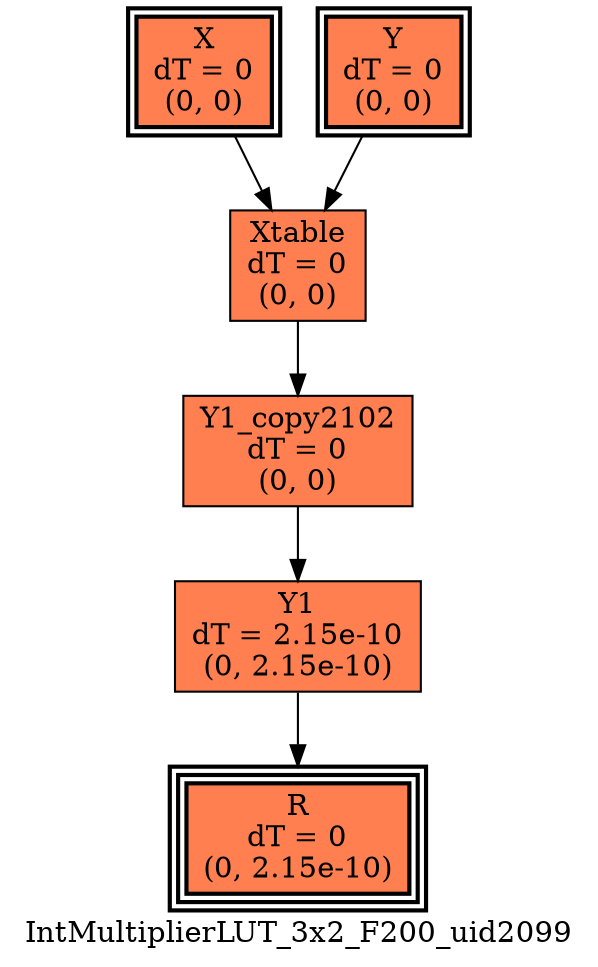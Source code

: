digraph IntMultiplierLUT_3x2_F200_uid2099
{
	//graph drawing options
	label=IntMultiplierLUT_3x2_F200_uid2099;
	labelloc=bottom;
	labeljust=right;
	ratio=auto;
	nodesep=0.25;
	ranksep=0.5;

	//input/output signals of operator IntMultiplierLUT_3x2_F200_uid2099
	X__IntMultiplierLUT_3x2_F200_uid2099 [ label="X\ndT = 0\n(0, 0)", shape=box, color=black, style="bold, filled", fillcolor=coral, peripheries=2 ];
	Y__IntMultiplierLUT_3x2_F200_uid2099 [ label="Y\ndT = 0\n(0, 0)", shape=box, color=black, style="bold, filled", fillcolor=coral, peripheries=2 ];
	R__IntMultiplierLUT_3x2_F200_uid2099 [ label="R\ndT = 0\n(0, 2.15e-10)", shape=box, color=black, style="bold, filled", fillcolor=coral, peripheries=3 ];
	{rank=same X__IntMultiplierLUT_3x2_F200_uid2099, Y__IntMultiplierLUT_3x2_F200_uid2099};
	{rank=same R__IntMultiplierLUT_3x2_F200_uid2099};
	//internal signals of operator IntMultiplierLUT_3x2_F200_uid2099
	Xtable__IntMultiplierLUT_3x2_F200_uid2099 [ label="Xtable\ndT = 0\n(0, 0)", shape=box, color=black, style=filled, fillcolor=coral, peripheries=1 ];
	Y1__IntMultiplierLUT_3x2_F200_uid2099 [ label="Y1\ndT = 2.15e-10\n(0, 2.15e-10)", shape=box, color=black, style=filled, fillcolor=coral, peripheries=1 ];
	Y1_copy2102__IntMultiplierLUT_3x2_F200_uid2099 [ label="Y1_copy2102\ndT = 0\n(0, 0)", shape=box, color=black, style=filled, fillcolor=coral, peripheries=1 ];

	//subcomponents of operator IntMultiplierLUT_3x2_F200_uid2099

	//input and internal signal connections of operator IntMultiplierLUT_3x2_F200_uid2099
	X__IntMultiplierLUT_3x2_F200_uid2099 -> Xtable__IntMultiplierLUT_3x2_F200_uid2099 [ arrowhead=normal, arrowsize=1.0, arrowtail=normal, color=black, dir=forward  ];
	Y__IntMultiplierLUT_3x2_F200_uid2099 -> Xtable__IntMultiplierLUT_3x2_F200_uid2099 [ arrowhead=normal, arrowsize=1.0, arrowtail=normal, color=black, dir=forward  ];
	Xtable__IntMultiplierLUT_3x2_F200_uid2099 -> Y1_copy2102__IntMultiplierLUT_3x2_F200_uid2099 [ arrowhead=normal, arrowsize=1.0, arrowtail=normal, color=black, dir=forward  ];
	Y1__IntMultiplierLUT_3x2_F200_uid2099 -> R__IntMultiplierLUT_3x2_F200_uid2099 [ arrowhead=normal, arrowsize=1.0, arrowtail=normal, color=black, dir=forward  ];
	Y1_copy2102__IntMultiplierLUT_3x2_F200_uid2099 -> Y1__IntMultiplierLUT_3x2_F200_uid2099 [ arrowhead=normal, arrowsize=1.0, arrowtail=normal, color=black, dir=forward  ];
}

